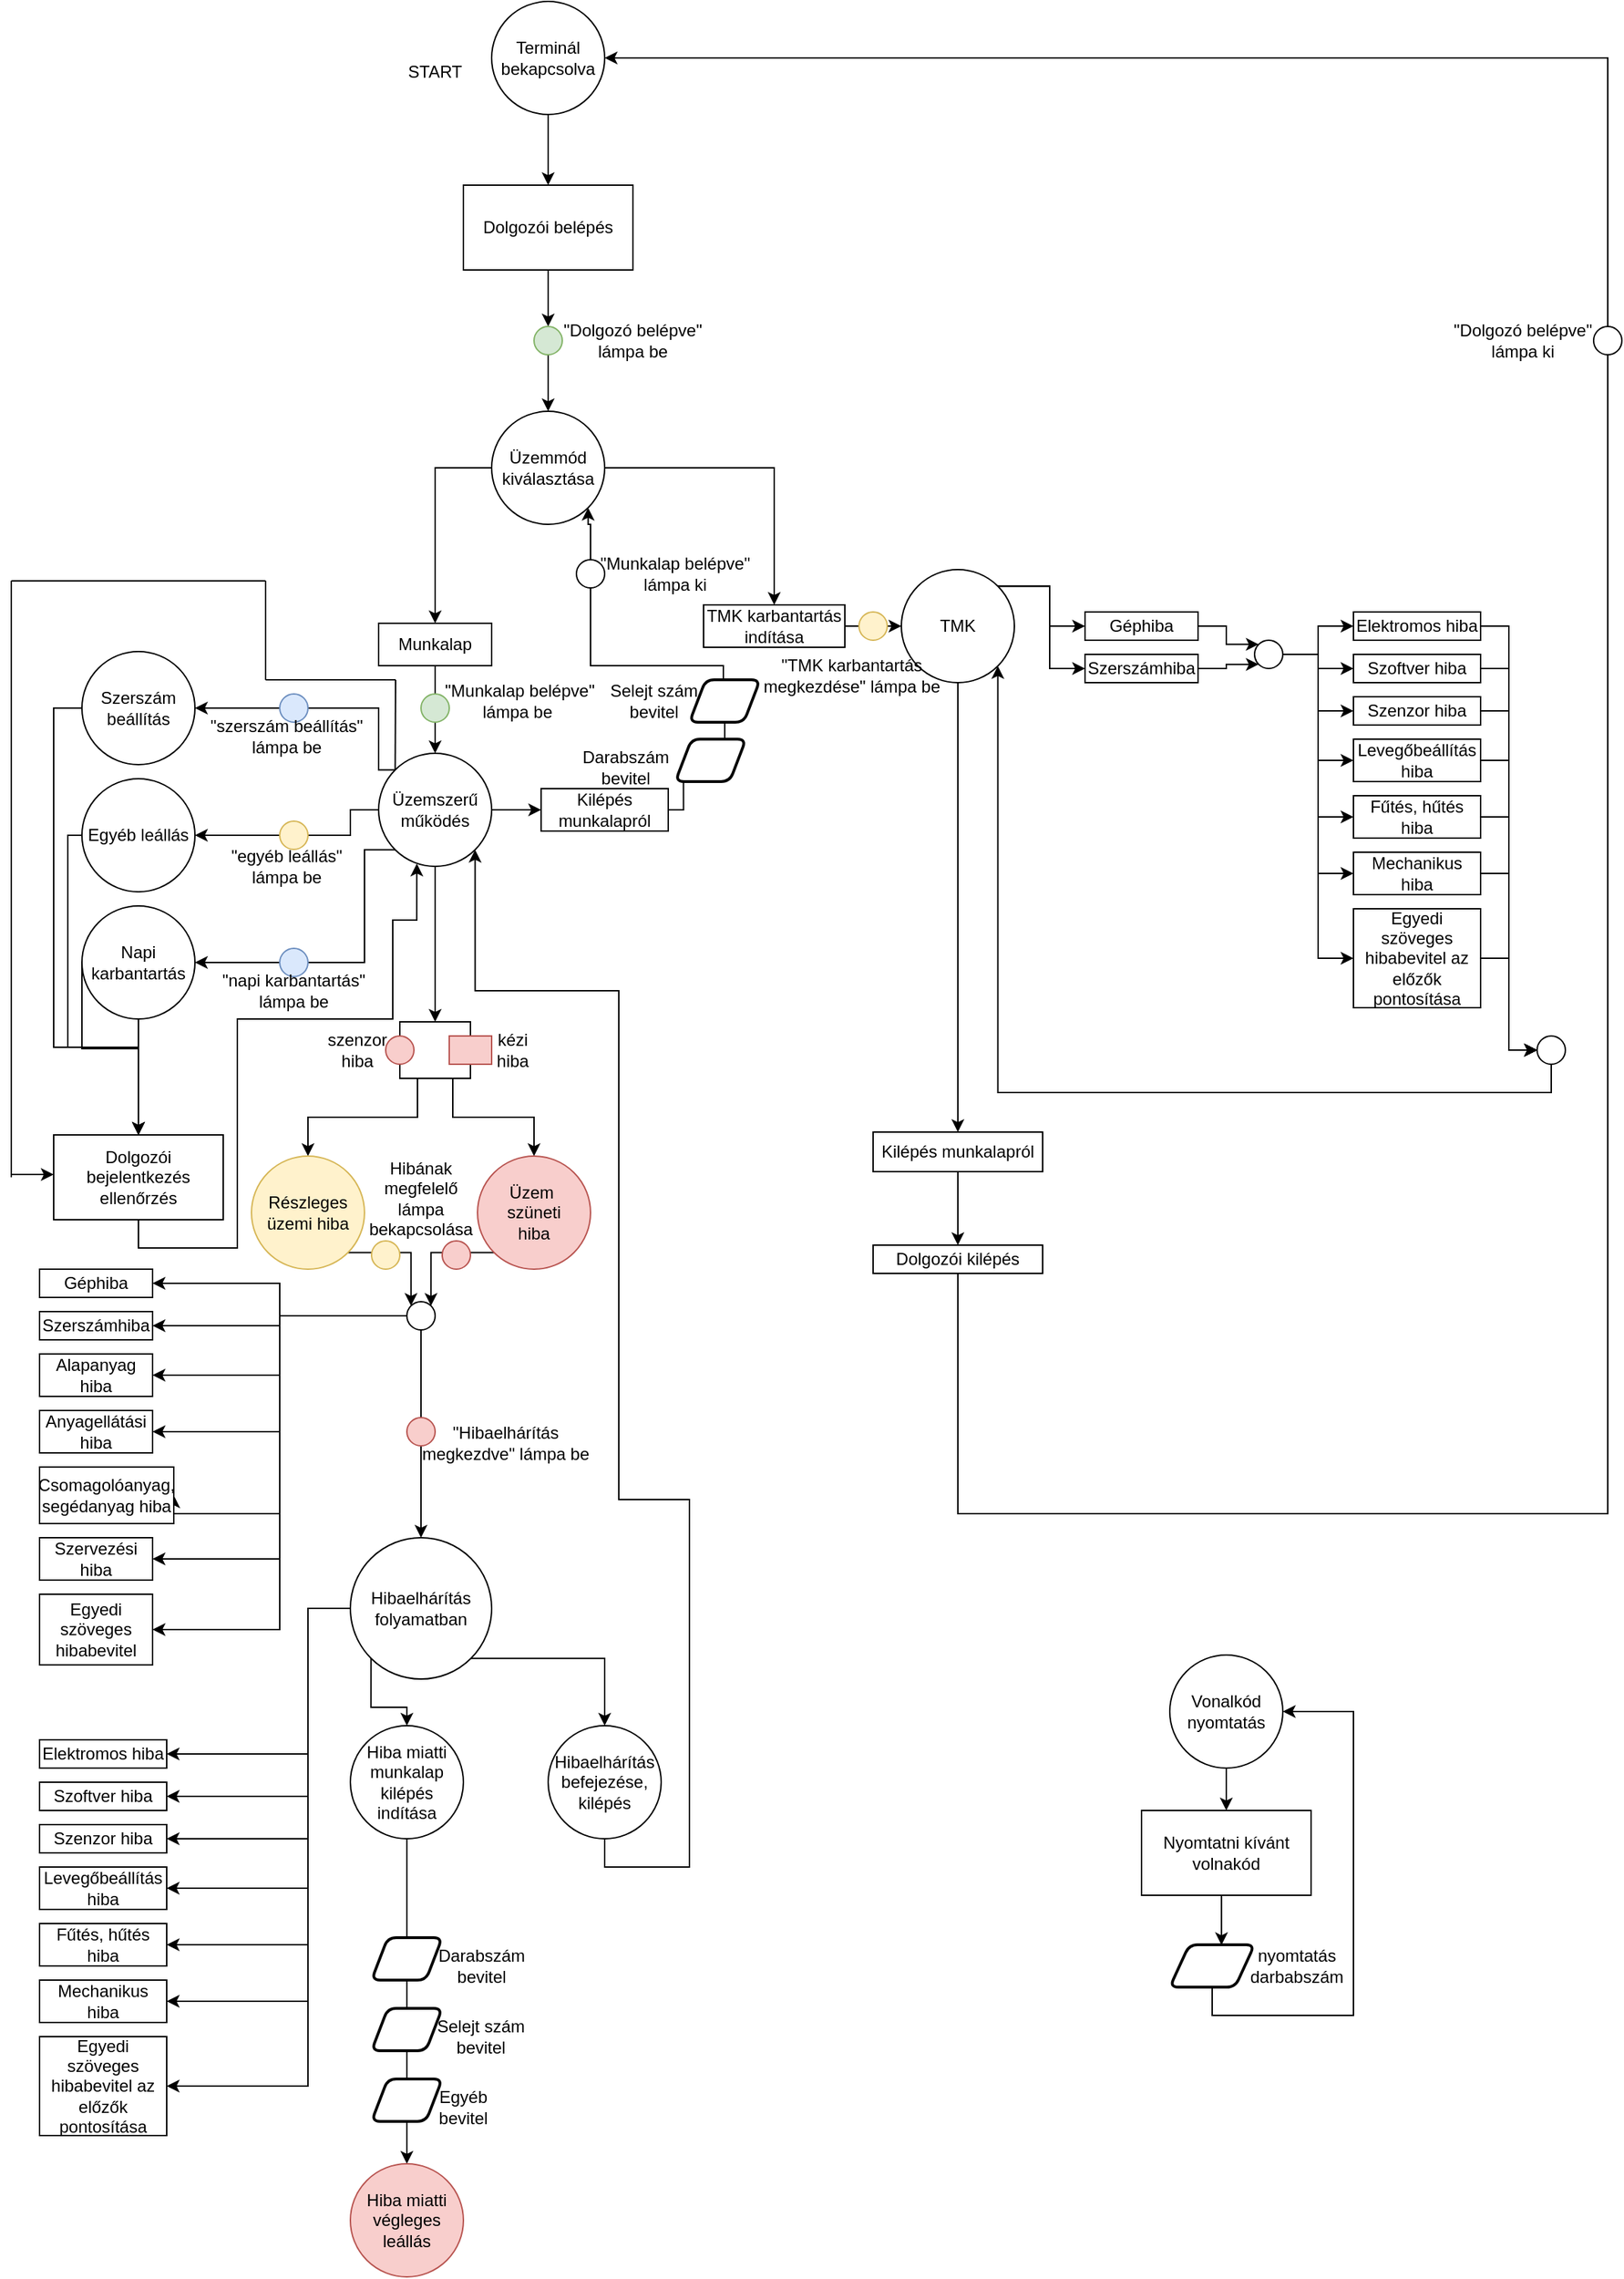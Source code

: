 <mxfile version="14.8.0" type="github">
  <diagram id="C5RBs43oDa-KdzZeNtuy" name="Page-1">
    <mxGraphModel dx="873" dy="653" grid="1" gridSize="10" guides="1" tooltips="1" connect="1" arrows="1" fold="1" page="1" pageScale="1" pageWidth="1169" pageHeight="1654" math="0" shadow="0">
      <root>
        <mxCell id="WIyWlLk6GJQsqaUBKTNV-0" />
        <mxCell id="WIyWlLk6GJQsqaUBKTNV-1" parent="WIyWlLk6GJQsqaUBKTNV-0" />
        <mxCell id="x8MXK3ZDoMF1PxTp1U8--22" value="" style="edgeStyle=orthogonalEdgeStyle;rounded=0;orthogonalLoop=1;jettySize=auto;html=1;" edge="1" parent="WIyWlLk6GJQsqaUBKTNV-1" source="x8MXK3ZDoMF1PxTp1U8--0" target="x8MXK3ZDoMF1PxTp1U8--7">
          <mxGeometry relative="1" as="geometry" />
        </mxCell>
        <mxCell id="x8MXK3ZDoMF1PxTp1U8--0" value="Terminál bekapcsolva" style="ellipse;whiteSpace=wrap;html=1;aspect=fixed;" vertex="1" parent="WIyWlLk6GJQsqaUBKTNV-1">
          <mxGeometry x="360" y="10" width="80" height="80" as="geometry" />
        </mxCell>
        <mxCell id="x8MXK3ZDoMF1PxTp1U8--1" value="START" style="text;html=1;strokeColor=none;fillColor=none;align=center;verticalAlign=middle;whiteSpace=wrap;rounded=0;" vertex="1" parent="WIyWlLk6GJQsqaUBKTNV-1">
          <mxGeometry x="300" y="50" width="40" height="20" as="geometry" />
        </mxCell>
        <mxCell id="x8MXK3ZDoMF1PxTp1U8--14" value="" style="edgeStyle=orthogonalEdgeStyle;rounded=0;orthogonalLoop=1;jettySize=auto;html=1;" edge="1" parent="WIyWlLk6GJQsqaUBKTNV-1" source="x8MXK3ZDoMF1PxTp1U8--7" target="x8MXK3ZDoMF1PxTp1U8--13">
          <mxGeometry relative="1" as="geometry" />
        </mxCell>
        <mxCell id="x8MXK3ZDoMF1PxTp1U8--7" value="Dolgozói belépés" style="rounded=0;whiteSpace=wrap;html=1;" vertex="1" parent="WIyWlLk6GJQsqaUBKTNV-1">
          <mxGeometry x="340" y="140" width="120" height="60" as="geometry" />
        </mxCell>
        <mxCell id="x8MXK3ZDoMF1PxTp1U8--75" style="edgeStyle=orthogonalEdgeStyle;rounded=0;orthogonalLoop=1;jettySize=auto;html=1;exitX=1;exitY=0.5;exitDx=0;exitDy=0;" edge="1" parent="WIyWlLk6GJQsqaUBKTNV-1" source="x8MXK3ZDoMF1PxTp1U8--10" target="x8MXK3ZDoMF1PxTp1U8--25">
          <mxGeometry relative="1" as="geometry" />
        </mxCell>
        <mxCell id="x8MXK3ZDoMF1PxTp1U8--76" style="edgeStyle=orthogonalEdgeStyle;rounded=0;orthogonalLoop=1;jettySize=auto;html=1;exitX=0;exitY=0.5;exitDx=0;exitDy=0;entryX=0.5;entryY=0;entryDx=0;entryDy=0;" edge="1" parent="WIyWlLk6GJQsqaUBKTNV-1" source="x8MXK3ZDoMF1PxTp1U8--10" target="x8MXK3ZDoMF1PxTp1U8--19">
          <mxGeometry relative="1" as="geometry" />
        </mxCell>
        <mxCell id="x8MXK3ZDoMF1PxTp1U8--10" value="Üzemmód kiválasztása" style="ellipse;whiteSpace=wrap;html=1;aspect=fixed;" vertex="1" parent="WIyWlLk6GJQsqaUBKTNV-1">
          <mxGeometry x="360" y="300" width="80" height="80" as="geometry" />
        </mxCell>
        <mxCell id="x8MXK3ZDoMF1PxTp1U8--24" value="" style="edgeStyle=orthogonalEdgeStyle;rounded=0;orthogonalLoop=1;jettySize=auto;html=1;" edge="1" parent="WIyWlLk6GJQsqaUBKTNV-1" source="x8MXK3ZDoMF1PxTp1U8--13" target="x8MXK3ZDoMF1PxTp1U8--10">
          <mxGeometry relative="1" as="geometry" />
        </mxCell>
        <mxCell id="x8MXK3ZDoMF1PxTp1U8--13" value="" style="ellipse;whiteSpace=wrap;html=1;aspect=fixed;fillColor=#d5e8d4;strokeColor=#82b366;" vertex="1" parent="WIyWlLk6GJQsqaUBKTNV-1">
          <mxGeometry x="390" y="240" width="20" height="20" as="geometry" />
        </mxCell>
        <mxCell id="x8MXK3ZDoMF1PxTp1U8--17" value="&quot;Dolgozó belépve&quot; lámpa be" style="text;html=1;strokeColor=none;fillColor=none;align=center;verticalAlign=middle;whiteSpace=wrap;rounded=0;" vertex="1" parent="WIyWlLk6GJQsqaUBKTNV-1">
          <mxGeometry x="400" y="240" width="120" height="20" as="geometry" />
        </mxCell>
        <mxCell id="x8MXK3ZDoMF1PxTp1U8--79" value="" style="edgeStyle=orthogonalEdgeStyle;rounded=0;orthogonalLoop=1;jettySize=auto;html=1;" edge="1" parent="WIyWlLk6GJQsqaUBKTNV-1" source="x8MXK3ZDoMF1PxTp1U8--19" target="x8MXK3ZDoMF1PxTp1U8--78">
          <mxGeometry relative="1" as="geometry" />
        </mxCell>
        <mxCell id="x8MXK3ZDoMF1PxTp1U8--19" value="Munkalap" style="rounded=0;whiteSpace=wrap;html=1;" vertex="1" parent="WIyWlLk6GJQsqaUBKTNV-1">
          <mxGeometry x="280" y="450" width="80" height="30" as="geometry" />
        </mxCell>
        <mxCell id="x8MXK3ZDoMF1PxTp1U8--195" value="" style="edgeStyle=orthogonalEdgeStyle;rounded=0;orthogonalLoop=1;jettySize=auto;html=1;" edge="1" parent="WIyWlLk6GJQsqaUBKTNV-1" source="x8MXK3ZDoMF1PxTp1U8--25" target="x8MXK3ZDoMF1PxTp1U8--26">
          <mxGeometry relative="1" as="geometry" />
        </mxCell>
        <mxCell id="x8MXK3ZDoMF1PxTp1U8--25" value="TMK karbantartás indítása" style="rounded=0;whiteSpace=wrap;html=1;" vertex="1" parent="WIyWlLk6GJQsqaUBKTNV-1">
          <mxGeometry x="510" y="437" width="100" height="30" as="geometry" />
        </mxCell>
        <mxCell id="x8MXK3ZDoMF1PxTp1U8--31" style="edgeStyle=orthogonalEdgeStyle;rounded=0;orthogonalLoop=1;jettySize=auto;html=1;exitX=1;exitY=0;exitDx=0;exitDy=0;entryX=0;entryY=0.5;entryDx=0;entryDy=0;" edge="1" parent="WIyWlLk6GJQsqaUBKTNV-1" source="x8MXK3ZDoMF1PxTp1U8--26" target="x8MXK3ZDoMF1PxTp1U8--29">
          <mxGeometry relative="1" as="geometry" />
        </mxCell>
        <mxCell id="x8MXK3ZDoMF1PxTp1U8--32" style="edgeStyle=orthogonalEdgeStyle;rounded=0;orthogonalLoop=1;jettySize=auto;html=1;exitX=1;exitY=0;exitDx=0;exitDy=0;entryX=0;entryY=0.5;entryDx=0;entryDy=0;" edge="1" parent="WIyWlLk6GJQsqaUBKTNV-1" source="x8MXK3ZDoMF1PxTp1U8--26" target="x8MXK3ZDoMF1PxTp1U8--30">
          <mxGeometry relative="1" as="geometry" />
        </mxCell>
        <mxCell id="x8MXK3ZDoMF1PxTp1U8--68" value="" style="edgeStyle=orthogonalEdgeStyle;rounded=0;orthogonalLoop=1;jettySize=auto;html=1;" edge="1" parent="WIyWlLk6GJQsqaUBKTNV-1" source="x8MXK3ZDoMF1PxTp1U8--26" target="x8MXK3ZDoMF1PxTp1U8--67">
          <mxGeometry relative="1" as="geometry" />
        </mxCell>
        <mxCell id="x8MXK3ZDoMF1PxTp1U8--26" value="TMK" style="ellipse;whiteSpace=wrap;html=1;aspect=fixed;" vertex="1" parent="WIyWlLk6GJQsqaUBKTNV-1">
          <mxGeometry x="650" y="412" width="80" height="80" as="geometry" />
        </mxCell>
        <mxCell id="x8MXK3ZDoMF1PxTp1U8--34" style="edgeStyle=orthogonalEdgeStyle;rounded=0;orthogonalLoop=1;jettySize=auto;html=1;exitX=1;exitY=0.5;exitDx=0;exitDy=0;entryX=0;entryY=0;entryDx=0;entryDy=0;" edge="1" parent="WIyWlLk6GJQsqaUBKTNV-1" source="x8MXK3ZDoMF1PxTp1U8--29" target="x8MXK3ZDoMF1PxTp1U8--33">
          <mxGeometry relative="1" as="geometry" />
        </mxCell>
        <mxCell id="x8MXK3ZDoMF1PxTp1U8--29" value="Géphiba" style="rounded=0;whiteSpace=wrap;html=1;" vertex="1" parent="WIyWlLk6GJQsqaUBKTNV-1">
          <mxGeometry x="780" y="442" width="80" height="20" as="geometry" />
        </mxCell>
        <mxCell id="x8MXK3ZDoMF1PxTp1U8--35" style="edgeStyle=orthogonalEdgeStyle;rounded=0;orthogonalLoop=1;jettySize=auto;html=1;exitX=1;exitY=0.5;exitDx=0;exitDy=0;entryX=0;entryY=1;entryDx=0;entryDy=0;" edge="1" parent="WIyWlLk6GJQsqaUBKTNV-1" source="x8MXK3ZDoMF1PxTp1U8--30" target="x8MXK3ZDoMF1PxTp1U8--33">
          <mxGeometry relative="1" as="geometry" />
        </mxCell>
        <mxCell id="x8MXK3ZDoMF1PxTp1U8--30" value="Szerszámhiba" style="rounded=0;whiteSpace=wrap;html=1;" vertex="1" parent="WIyWlLk6GJQsqaUBKTNV-1">
          <mxGeometry x="780" y="472" width="80" height="20" as="geometry" />
        </mxCell>
        <mxCell id="x8MXK3ZDoMF1PxTp1U8--45" style="edgeStyle=orthogonalEdgeStyle;rounded=0;orthogonalLoop=1;jettySize=auto;html=1;exitX=1;exitY=0.5;exitDx=0;exitDy=0;entryX=0;entryY=0.5;entryDx=0;entryDy=0;" edge="1" parent="WIyWlLk6GJQsqaUBKTNV-1" source="x8MXK3ZDoMF1PxTp1U8--33" target="x8MXK3ZDoMF1PxTp1U8--37">
          <mxGeometry relative="1" as="geometry" />
        </mxCell>
        <mxCell id="x8MXK3ZDoMF1PxTp1U8--46" style="edgeStyle=orthogonalEdgeStyle;rounded=0;orthogonalLoop=1;jettySize=auto;html=1;exitX=1;exitY=0.5;exitDx=0;exitDy=0;entryX=0;entryY=0.5;entryDx=0;entryDy=0;" edge="1" parent="WIyWlLk6GJQsqaUBKTNV-1" source="x8MXK3ZDoMF1PxTp1U8--33" target="x8MXK3ZDoMF1PxTp1U8--39">
          <mxGeometry relative="1" as="geometry" />
        </mxCell>
        <mxCell id="x8MXK3ZDoMF1PxTp1U8--47" style="edgeStyle=orthogonalEdgeStyle;rounded=0;orthogonalLoop=1;jettySize=auto;html=1;exitX=1;exitY=0.5;exitDx=0;exitDy=0;entryX=0;entryY=0.5;entryDx=0;entryDy=0;" edge="1" parent="WIyWlLk6GJQsqaUBKTNV-1" source="x8MXK3ZDoMF1PxTp1U8--33" target="x8MXK3ZDoMF1PxTp1U8--40">
          <mxGeometry relative="1" as="geometry" />
        </mxCell>
        <mxCell id="x8MXK3ZDoMF1PxTp1U8--48" style="edgeStyle=orthogonalEdgeStyle;rounded=0;orthogonalLoop=1;jettySize=auto;html=1;exitX=1;exitY=0.5;exitDx=0;exitDy=0;entryX=0;entryY=0.5;entryDx=0;entryDy=0;" edge="1" parent="WIyWlLk6GJQsqaUBKTNV-1" source="x8MXK3ZDoMF1PxTp1U8--33" target="x8MXK3ZDoMF1PxTp1U8--38">
          <mxGeometry relative="1" as="geometry" />
        </mxCell>
        <mxCell id="x8MXK3ZDoMF1PxTp1U8--49" style="edgeStyle=orthogonalEdgeStyle;rounded=0;orthogonalLoop=1;jettySize=auto;html=1;exitX=1;exitY=0.5;exitDx=0;exitDy=0;entryX=0;entryY=0.5;entryDx=0;entryDy=0;" edge="1" parent="WIyWlLk6GJQsqaUBKTNV-1" source="x8MXK3ZDoMF1PxTp1U8--33" target="x8MXK3ZDoMF1PxTp1U8--41">
          <mxGeometry relative="1" as="geometry" />
        </mxCell>
        <mxCell id="x8MXK3ZDoMF1PxTp1U8--50" style="edgeStyle=orthogonalEdgeStyle;rounded=0;orthogonalLoop=1;jettySize=auto;html=1;exitX=1;exitY=0.5;exitDx=0;exitDy=0;entryX=0;entryY=0.5;entryDx=0;entryDy=0;" edge="1" parent="WIyWlLk6GJQsqaUBKTNV-1" source="x8MXK3ZDoMF1PxTp1U8--33" target="x8MXK3ZDoMF1PxTp1U8--42">
          <mxGeometry relative="1" as="geometry" />
        </mxCell>
        <mxCell id="x8MXK3ZDoMF1PxTp1U8--51" style="edgeStyle=orthogonalEdgeStyle;rounded=0;orthogonalLoop=1;jettySize=auto;html=1;exitX=1;exitY=0.5;exitDx=0;exitDy=0;entryX=0;entryY=0.5;entryDx=0;entryDy=0;" edge="1" parent="WIyWlLk6GJQsqaUBKTNV-1" source="x8MXK3ZDoMF1PxTp1U8--33" target="x8MXK3ZDoMF1PxTp1U8--43">
          <mxGeometry relative="1" as="geometry" />
        </mxCell>
        <mxCell id="x8MXK3ZDoMF1PxTp1U8--33" value="" style="ellipse;whiteSpace=wrap;html=1;aspect=fixed;" vertex="1" parent="WIyWlLk6GJQsqaUBKTNV-1">
          <mxGeometry x="900" y="462" width="20" height="20" as="geometry" />
        </mxCell>
        <mxCell id="x8MXK3ZDoMF1PxTp1U8--57" style="edgeStyle=orthogonalEdgeStyle;rounded=0;orthogonalLoop=1;jettySize=auto;html=1;exitX=1;exitY=0.5;exitDx=0;exitDy=0;entryX=0;entryY=0.5;entryDx=0;entryDy=0;" edge="1" parent="WIyWlLk6GJQsqaUBKTNV-1" source="x8MXK3ZDoMF1PxTp1U8--37" target="x8MXK3ZDoMF1PxTp1U8--56">
          <mxGeometry relative="1" as="geometry" />
        </mxCell>
        <mxCell id="x8MXK3ZDoMF1PxTp1U8--37" value="Elektromos hiba" style="rounded=0;whiteSpace=wrap;html=1;" vertex="1" parent="WIyWlLk6GJQsqaUBKTNV-1">
          <mxGeometry x="970" y="442" width="90" height="20" as="geometry" />
        </mxCell>
        <mxCell id="x8MXK3ZDoMF1PxTp1U8--60" style="edgeStyle=orthogonalEdgeStyle;rounded=0;orthogonalLoop=1;jettySize=auto;html=1;exitX=1;exitY=0.5;exitDx=0;exitDy=0;entryX=0;entryY=0.5;entryDx=0;entryDy=0;" edge="1" parent="WIyWlLk6GJQsqaUBKTNV-1" source="x8MXK3ZDoMF1PxTp1U8--38" target="x8MXK3ZDoMF1PxTp1U8--56">
          <mxGeometry relative="1" as="geometry" />
        </mxCell>
        <mxCell id="x8MXK3ZDoMF1PxTp1U8--38" value="Levegőbeállítás&lt;br&gt;hiba" style="rounded=0;whiteSpace=wrap;html=1;" vertex="1" parent="WIyWlLk6GJQsqaUBKTNV-1">
          <mxGeometry x="970" y="532" width="90" height="30" as="geometry" />
        </mxCell>
        <mxCell id="x8MXK3ZDoMF1PxTp1U8--58" style="edgeStyle=orthogonalEdgeStyle;rounded=0;orthogonalLoop=1;jettySize=auto;html=1;exitX=1;exitY=0.5;exitDx=0;exitDy=0;entryX=0;entryY=0.5;entryDx=0;entryDy=0;" edge="1" parent="WIyWlLk6GJQsqaUBKTNV-1" source="x8MXK3ZDoMF1PxTp1U8--39" target="x8MXK3ZDoMF1PxTp1U8--56">
          <mxGeometry relative="1" as="geometry" />
        </mxCell>
        <mxCell id="x8MXK3ZDoMF1PxTp1U8--39" value="Szoftver hiba" style="rounded=0;whiteSpace=wrap;html=1;" vertex="1" parent="WIyWlLk6GJQsqaUBKTNV-1">
          <mxGeometry x="970" y="472" width="90" height="20" as="geometry" />
        </mxCell>
        <mxCell id="x8MXK3ZDoMF1PxTp1U8--59" style="edgeStyle=orthogonalEdgeStyle;rounded=0;orthogonalLoop=1;jettySize=auto;html=1;exitX=1;exitY=0.5;exitDx=0;exitDy=0;entryX=0;entryY=0.5;entryDx=0;entryDy=0;" edge="1" parent="WIyWlLk6GJQsqaUBKTNV-1" source="x8MXK3ZDoMF1PxTp1U8--40" target="x8MXK3ZDoMF1PxTp1U8--56">
          <mxGeometry relative="1" as="geometry" />
        </mxCell>
        <mxCell id="x8MXK3ZDoMF1PxTp1U8--40" value="Szenzor hiba" style="rounded=0;whiteSpace=wrap;html=1;" vertex="1" parent="WIyWlLk6GJQsqaUBKTNV-1">
          <mxGeometry x="970" y="502" width="90" height="20" as="geometry" />
        </mxCell>
        <mxCell id="x8MXK3ZDoMF1PxTp1U8--61" style="edgeStyle=orthogonalEdgeStyle;rounded=0;orthogonalLoop=1;jettySize=auto;html=1;exitX=1;exitY=0.5;exitDx=0;exitDy=0;entryX=0;entryY=0.5;entryDx=0;entryDy=0;" edge="1" parent="WIyWlLk6GJQsqaUBKTNV-1" source="x8MXK3ZDoMF1PxTp1U8--41" target="x8MXK3ZDoMF1PxTp1U8--56">
          <mxGeometry relative="1" as="geometry" />
        </mxCell>
        <mxCell id="x8MXK3ZDoMF1PxTp1U8--41" value="Fűtés, hűtés&lt;br&gt;hiba" style="rounded=0;whiteSpace=wrap;html=1;" vertex="1" parent="WIyWlLk6GJQsqaUBKTNV-1">
          <mxGeometry x="970" y="572" width="90" height="30" as="geometry" />
        </mxCell>
        <mxCell id="x8MXK3ZDoMF1PxTp1U8--62" style="edgeStyle=orthogonalEdgeStyle;rounded=0;orthogonalLoop=1;jettySize=auto;html=1;exitX=1;exitY=0.5;exitDx=0;exitDy=0;entryX=0;entryY=0.5;entryDx=0;entryDy=0;" edge="1" parent="WIyWlLk6GJQsqaUBKTNV-1" source="x8MXK3ZDoMF1PxTp1U8--42" target="x8MXK3ZDoMF1PxTp1U8--56">
          <mxGeometry relative="1" as="geometry" />
        </mxCell>
        <mxCell id="x8MXK3ZDoMF1PxTp1U8--42" value="Mechanikus hiba" style="rounded=0;whiteSpace=wrap;html=1;" vertex="1" parent="WIyWlLk6GJQsqaUBKTNV-1">
          <mxGeometry x="970" y="612" width="90" height="30" as="geometry" />
        </mxCell>
        <mxCell id="x8MXK3ZDoMF1PxTp1U8--63" style="edgeStyle=orthogonalEdgeStyle;rounded=0;orthogonalLoop=1;jettySize=auto;html=1;exitX=1;exitY=0.5;exitDx=0;exitDy=0;entryX=0;entryY=0.5;entryDx=0;entryDy=0;" edge="1" parent="WIyWlLk6GJQsqaUBKTNV-1" source="x8MXK3ZDoMF1PxTp1U8--43" target="x8MXK3ZDoMF1PxTp1U8--56">
          <mxGeometry relative="1" as="geometry" />
        </mxCell>
        <mxCell id="x8MXK3ZDoMF1PxTp1U8--43" value="Egyedi szöveges hibabevitel az előzők pontosítása" style="rounded=0;whiteSpace=wrap;html=1;" vertex="1" parent="WIyWlLk6GJQsqaUBKTNV-1">
          <mxGeometry x="970" y="652" width="90" height="70" as="geometry" />
        </mxCell>
        <mxCell id="x8MXK3ZDoMF1PxTp1U8--66" style="edgeStyle=orthogonalEdgeStyle;rounded=0;orthogonalLoop=1;jettySize=auto;html=1;exitX=0.5;exitY=1;exitDx=0;exitDy=0;entryX=1;entryY=1;entryDx=0;entryDy=0;" edge="1" parent="WIyWlLk6GJQsqaUBKTNV-1" source="x8MXK3ZDoMF1PxTp1U8--56" target="x8MXK3ZDoMF1PxTp1U8--26">
          <mxGeometry relative="1" as="geometry" />
        </mxCell>
        <mxCell id="x8MXK3ZDoMF1PxTp1U8--56" value="" style="ellipse;whiteSpace=wrap;html=1;aspect=fixed;" vertex="1" parent="WIyWlLk6GJQsqaUBKTNV-1">
          <mxGeometry x="1100" y="742" width="20" height="20" as="geometry" />
        </mxCell>
        <mxCell id="x8MXK3ZDoMF1PxTp1U8--70" value="" style="edgeStyle=orthogonalEdgeStyle;rounded=0;orthogonalLoop=1;jettySize=auto;html=1;" edge="1" parent="WIyWlLk6GJQsqaUBKTNV-1" source="x8MXK3ZDoMF1PxTp1U8--67" target="x8MXK3ZDoMF1PxTp1U8--69">
          <mxGeometry relative="1" as="geometry" />
        </mxCell>
        <mxCell id="x8MXK3ZDoMF1PxTp1U8--67" value="Kilépés munkalapról" style="whiteSpace=wrap;html=1;" vertex="1" parent="WIyWlLk6GJQsqaUBKTNV-1">
          <mxGeometry x="630" y="810" width="120" height="28" as="geometry" />
        </mxCell>
        <mxCell id="x8MXK3ZDoMF1PxTp1U8--71" style="edgeStyle=orthogonalEdgeStyle;rounded=0;orthogonalLoop=1;jettySize=auto;html=1;exitX=0.5;exitY=1;exitDx=0;exitDy=0;entryX=1;entryY=0.5;entryDx=0;entryDy=0;" edge="1" parent="WIyWlLk6GJQsqaUBKTNV-1" source="x8MXK3ZDoMF1PxTp1U8--69" target="x8MXK3ZDoMF1PxTp1U8--0">
          <mxGeometry relative="1" as="geometry">
            <Array as="points">
              <mxPoint x="690" y="1080" />
              <mxPoint x="1150" y="1080" />
              <mxPoint x="1150" y="50" />
            </Array>
          </mxGeometry>
        </mxCell>
        <mxCell id="x8MXK3ZDoMF1PxTp1U8--69" value="Dolgozói kilépés" style="rounded=0;whiteSpace=wrap;html=1;" vertex="1" parent="WIyWlLk6GJQsqaUBKTNV-1">
          <mxGeometry x="630" y="890" width="120" height="20" as="geometry" />
        </mxCell>
        <mxCell id="x8MXK3ZDoMF1PxTp1U8--72" value="" style="ellipse;whiteSpace=wrap;html=1;aspect=fixed;" vertex="1" parent="WIyWlLk6GJQsqaUBKTNV-1">
          <mxGeometry x="1140" y="240" width="20" height="20" as="geometry" />
        </mxCell>
        <mxCell id="x8MXK3ZDoMF1PxTp1U8--73" value="&quot;Dolgozó belépve&quot; lámpa ki" style="text;html=1;strokeColor=none;fillColor=none;align=center;verticalAlign=middle;whiteSpace=wrap;rounded=0;" vertex="1" parent="WIyWlLk6GJQsqaUBKTNV-1">
          <mxGeometry x="1030" y="240" width="120" height="20" as="geometry" />
        </mxCell>
        <mxCell id="x8MXK3ZDoMF1PxTp1U8--77" value="" style="ellipse;whiteSpace=wrap;html=1;aspect=fixed;fillColor=#d5e8d4;strokeColor=#82b366;" vertex="1" parent="WIyWlLk6GJQsqaUBKTNV-1">
          <mxGeometry x="310" y="500" width="20" height="20" as="geometry" />
        </mxCell>
        <mxCell id="x8MXK3ZDoMF1PxTp1U8--104" style="edgeStyle=orthogonalEdgeStyle;rounded=0;orthogonalLoop=1;jettySize=auto;html=1;exitX=0;exitY=0;exitDx=0;exitDy=0;entryX=1;entryY=0.5;entryDx=0;entryDy=0;" edge="1" parent="WIyWlLk6GJQsqaUBKTNV-1" source="x8MXK3ZDoMF1PxTp1U8--78" target="x8MXK3ZDoMF1PxTp1U8--81">
          <mxGeometry relative="1" as="geometry">
            <Array as="points">
              <mxPoint x="280" y="554" />
              <mxPoint x="280" y="510" />
            </Array>
          </mxGeometry>
        </mxCell>
        <mxCell id="x8MXK3ZDoMF1PxTp1U8--105" style="edgeStyle=orthogonalEdgeStyle;rounded=0;orthogonalLoop=1;jettySize=auto;html=1;exitX=0;exitY=0.5;exitDx=0;exitDy=0;entryX=1;entryY=0.5;entryDx=0;entryDy=0;" edge="1" parent="WIyWlLk6GJQsqaUBKTNV-1" source="x8MXK3ZDoMF1PxTp1U8--78" target="x8MXK3ZDoMF1PxTp1U8--82">
          <mxGeometry relative="1" as="geometry">
            <Array as="points">
              <mxPoint x="260" y="582" />
              <mxPoint x="260" y="600" />
            </Array>
          </mxGeometry>
        </mxCell>
        <mxCell id="x8MXK3ZDoMF1PxTp1U8--106" style="edgeStyle=orthogonalEdgeStyle;rounded=0;orthogonalLoop=1;jettySize=auto;html=1;exitX=0;exitY=1;exitDx=0;exitDy=0;entryX=1;entryY=0.5;entryDx=0;entryDy=0;" edge="1" parent="WIyWlLk6GJQsqaUBKTNV-1" source="x8MXK3ZDoMF1PxTp1U8--78" target="x8MXK3ZDoMF1PxTp1U8--83">
          <mxGeometry relative="1" as="geometry">
            <Array as="points">
              <mxPoint x="270" y="610" />
              <mxPoint x="270" y="690" />
            </Array>
          </mxGeometry>
        </mxCell>
        <mxCell id="x8MXK3ZDoMF1PxTp1U8--119" style="edgeStyle=orthogonalEdgeStyle;rounded=0;orthogonalLoop=1;jettySize=auto;html=1;exitX=0.5;exitY=1;exitDx=0;exitDy=0;entryX=0.5;entryY=0;entryDx=0;entryDy=0;" edge="1" parent="WIyWlLk6GJQsqaUBKTNV-1" source="x8MXK3ZDoMF1PxTp1U8--78" target="x8MXK3ZDoMF1PxTp1U8--112">
          <mxGeometry relative="1" as="geometry" />
        </mxCell>
        <mxCell id="x8MXK3ZDoMF1PxTp1U8--197" value="" style="edgeStyle=orthogonalEdgeStyle;rounded=0;orthogonalLoop=1;jettySize=auto;html=1;" edge="1" parent="WIyWlLk6GJQsqaUBKTNV-1" source="x8MXK3ZDoMF1PxTp1U8--78" target="x8MXK3ZDoMF1PxTp1U8--196">
          <mxGeometry relative="1" as="geometry" />
        </mxCell>
        <mxCell id="x8MXK3ZDoMF1PxTp1U8--78" value="Üzemszerű működés" style="ellipse;whiteSpace=wrap;html=1;aspect=fixed;" vertex="1" parent="WIyWlLk6GJQsqaUBKTNV-1">
          <mxGeometry x="280" y="542" width="80" height="80" as="geometry" />
        </mxCell>
        <mxCell id="x8MXK3ZDoMF1PxTp1U8--80" value="&quot;Munkalap belépve&quot; lámpa be&amp;nbsp;" style="text;html=1;strokeColor=none;fillColor=none;align=center;verticalAlign=middle;whiteSpace=wrap;rounded=0;" vertex="1" parent="WIyWlLk6GJQsqaUBKTNV-1">
          <mxGeometry x="320" y="490" width="120" height="30" as="geometry" />
        </mxCell>
        <mxCell id="x8MXK3ZDoMF1PxTp1U8--224" style="edgeStyle=orthogonalEdgeStyle;rounded=0;orthogonalLoop=1;jettySize=auto;html=1;exitX=0;exitY=0.5;exitDx=0;exitDy=0;entryX=0.5;entryY=0;entryDx=0;entryDy=0;" edge="1" parent="WIyWlLk6GJQsqaUBKTNV-1" source="x8MXK3ZDoMF1PxTp1U8--81" target="x8MXK3ZDoMF1PxTp1U8--221">
          <mxGeometry relative="1" as="geometry">
            <Array as="points">
              <mxPoint x="50" y="510" />
              <mxPoint x="50" y="750" />
              <mxPoint x="110" y="750" />
            </Array>
          </mxGeometry>
        </mxCell>
        <mxCell id="x8MXK3ZDoMF1PxTp1U8--81" value="Szerszám beállítás" style="ellipse;whiteSpace=wrap;html=1;aspect=fixed;" vertex="1" parent="WIyWlLk6GJQsqaUBKTNV-1">
          <mxGeometry x="70" y="470" width="80" height="80" as="geometry" />
        </mxCell>
        <mxCell id="x8MXK3ZDoMF1PxTp1U8--223" style="edgeStyle=orthogonalEdgeStyle;rounded=0;orthogonalLoop=1;jettySize=auto;html=1;exitX=0;exitY=0.5;exitDx=0;exitDy=0;entryX=0.5;entryY=0;entryDx=0;entryDy=0;" edge="1" parent="WIyWlLk6GJQsqaUBKTNV-1" source="x8MXK3ZDoMF1PxTp1U8--82" target="x8MXK3ZDoMF1PxTp1U8--221">
          <mxGeometry relative="1" as="geometry">
            <Array as="points">
              <mxPoint x="60" y="600" />
              <mxPoint x="60" y="750" />
              <mxPoint x="110" y="750" />
            </Array>
          </mxGeometry>
        </mxCell>
        <mxCell id="x8MXK3ZDoMF1PxTp1U8--82" value="Egyéb leállás" style="ellipse;whiteSpace=wrap;html=1;aspect=fixed;" vertex="1" parent="WIyWlLk6GJQsqaUBKTNV-1">
          <mxGeometry x="70" y="560" width="80" height="80" as="geometry" />
        </mxCell>
        <mxCell id="x8MXK3ZDoMF1PxTp1U8--222" value="" style="edgeStyle=orthogonalEdgeStyle;rounded=0;orthogonalLoop=1;jettySize=auto;html=1;" edge="1" parent="WIyWlLk6GJQsqaUBKTNV-1" source="x8MXK3ZDoMF1PxTp1U8--83" target="x8MXK3ZDoMF1PxTp1U8--221">
          <mxGeometry relative="1" as="geometry">
            <Array as="points">
              <mxPoint x="110" y="790" />
              <mxPoint x="110" y="790" />
            </Array>
          </mxGeometry>
        </mxCell>
        <mxCell id="x8MXK3ZDoMF1PxTp1U8--230" style="edgeStyle=elbowEdgeStyle;rounded=0;orthogonalLoop=1;jettySize=auto;elbow=vertical;html=1;exitX=0;exitY=0.5;exitDx=0;exitDy=0;entryX=0.5;entryY=0;entryDx=0;entryDy=0;" edge="1" parent="WIyWlLk6GJQsqaUBKTNV-1" source="x8MXK3ZDoMF1PxTp1U8--83" target="x8MXK3ZDoMF1PxTp1U8--221">
          <mxGeometry relative="1" as="geometry" />
        </mxCell>
        <mxCell id="x8MXK3ZDoMF1PxTp1U8--83" value="Napi karbantartás" style="ellipse;whiteSpace=wrap;html=1;aspect=fixed;" vertex="1" parent="WIyWlLk6GJQsqaUBKTNV-1">
          <mxGeometry x="70" y="650" width="80" height="80" as="geometry" />
        </mxCell>
        <mxCell id="x8MXK3ZDoMF1PxTp1U8--93" value="" style="ellipse;whiteSpace=wrap;html=1;aspect=fixed;fillColor=#dae8fc;strokeColor=#6c8ebf;" vertex="1" parent="WIyWlLk6GJQsqaUBKTNV-1">
          <mxGeometry x="210" y="500" width="20" height="20" as="geometry" />
        </mxCell>
        <mxCell id="x8MXK3ZDoMF1PxTp1U8--94" value="" style="ellipse;whiteSpace=wrap;html=1;aspect=fixed;fillColor=#fff2cc;strokeColor=#d6b656;" vertex="1" parent="WIyWlLk6GJQsqaUBKTNV-1">
          <mxGeometry x="210" y="590" width="20" height="20" as="geometry" />
        </mxCell>
        <mxCell id="x8MXK3ZDoMF1PxTp1U8--100" value="" style="ellipse;whiteSpace=wrap;html=1;aspect=fixed;fillColor=#dae8fc;strokeColor=#6c8ebf;" vertex="1" parent="WIyWlLk6GJQsqaUBKTNV-1">
          <mxGeometry x="210" y="680" width="20" height="20" as="geometry" />
        </mxCell>
        <mxCell id="x8MXK3ZDoMF1PxTp1U8--101" value="&quot;napi karbantartás&quot; lámpa be" style="text;html=1;strokeColor=none;fillColor=none;align=center;verticalAlign=middle;whiteSpace=wrap;rounded=0;" vertex="1" parent="WIyWlLk6GJQsqaUBKTNV-1">
          <mxGeometry x="155" y="700" width="130" height="20" as="geometry" />
        </mxCell>
        <mxCell id="x8MXK3ZDoMF1PxTp1U8--102" value="&quot;egyéb leállás&quot; lámpa be" style="text;html=1;strokeColor=none;fillColor=none;align=center;verticalAlign=middle;whiteSpace=wrap;rounded=0;" vertex="1" parent="WIyWlLk6GJQsqaUBKTNV-1">
          <mxGeometry x="160" y="612" width="110" height="20" as="geometry" />
        </mxCell>
        <mxCell id="x8MXK3ZDoMF1PxTp1U8--103" value="&quot;szerszám beállítás&quot; lámpa be" style="text;html=1;strokeColor=none;fillColor=none;align=center;verticalAlign=middle;whiteSpace=wrap;rounded=0;" vertex="1" parent="WIyWlLk6GJQsqaUBKTNV-1">
          <mxGeometry x="150" y="520" width="130" height="20" as="geometry" />
        </mxCell>
        <mxCell id="x8MXK3ZDoMF1PxTp1U8--121" style="edgeStyle=orthogonalEdgeStyle;rounded=0;orthogonalLoop=1;jettySize=auto;html=1;exitX=0.25;exitY=1;exitDx=0;exitDy=0;entryX=0.5;entryY=0;entryDx=0;entryDy=0;" edge="1" parent="WIyWlLk6GJQsqaUBKTNV-1" source="x8MXK3ZDoMF1PxTp1U8--112" target="x8MXK3ZDoMF1PxTp1U8--118">
          <mxGeometry relative="1" as="geometry" />
        </mxCell>
        <mxCell id="x8MXK3ZDoMF1PxTp1U8--122" style="edgeStyle=orthogonalEdgeStyle;rounded=0;orthogonalLoop=1;jettySize=auto;html=1;exitX=0.75;exitY=1;exitDx=0;exitDy=0;entryX=0.5;entryY=0;entryDx=0;entryDy=0;" edge="1" parent="WIyWlLk6GJQsqaUBKTNV-1" source="x8MXK3ZDoMF1PxTp1U8--112" target="x8MXK3ZDoMF1PxTp1U8--120">
          <mxGeometry relative="1" as="geometry" />
        </mxCell>
        <mxCell id="x8MXK3ZDoMF1PxTp1U8--112" value="" style="rounded=0;whiteSpace=wrap;html=1;" vertex="1" parent="WIyWlLk6GJQsqaUBKTNV-1">
          <mxGeometry x="295" y="732" width="50" height="40" as="geometry" />
        </mxCell>
        <mxCell id="x8MXK3ZDoMF1PxTp1U8--113" value="" style="rounded=0;whiteSpace=wrap;html=1;fillColor=#f8cecc;strokeColor=#b85450;" vertex="1" parent="WIyWlLk6GJQsqaUBKTNV-1">
          <mxGeometry x="330" y="742" width="30" height="20" as="geometry" />
        </mxCell>
        <mxCell id="x8MXK3ZDoMF1PxTp1U8--114" value="" style="ellipse;whiteSpace=wrap;html=1;aspect=fixed;fillColor=#f8cecc;strokeColor=#b85450;" vertex="1" parent="WIyWlLk6GJQsqaUBKTNV-1">
          <mxGeometry x="285" y="742" width="20" height="20" as="geometry" />
        </mxCell>
        <mxCell id="x8MXK3ZDoMF1PxTp1U8--115" value="szenzor hiba" style="text;html=1;strokeColor=none;fillColor=none;align=center;verticalAlign=middle;whiteSpace=wrap;rounded=0;" vertex="1" parent="WIyWlLk6GJQsqaUBKTNV-1">
          <mxGeometry x="245" y="742" width="40" height="20" as="geometry" />
        </mxCell>
        <mxCell id="x8MXK3ZDoMF1PxTp1U8--116" value="kézi hiba" style="text;html=1;strokeColor=none;fillColor=none;align=center;verticalAlign=middle;whiteSpace=wrap;rounded=0;" vertex="1" parent="WIyWlLk6GJQsqaUBKTNV-1">
          <mxGeometry x="360" y="742" width="30" height="20" as="geometry" />
        </mxCell>
        <mxCell id="x8MXK3ZDoMF1PxTp1U8--148" style="edgeStyle=orthogonalEdgeStyle;rounded=0;orthogonalLoop=1;jettySize=auto;html=1;exitX=1;exitY=1;exitDx=0;exitDy=0;entryX=0;entryY=0;entryDx=0;entryDy=0;" edge="1" parent="WIyWlLk6GJQsqaUBKTNV-1" source="x8MXK3ZDoMF1PxTp1U8--118" target="x8MXK3ZDoMF1PxTp1U8--123">
          <mxGeometry relative="1" as="geometry" />
        </mxCell>
        <mxCell id="x8MXK3ZDoMF1PxTp1U8--118" value="Részleges üzemi&amp;nbsp;hiba" style="ellipse;whiteSpace=wrap;html=1;aspect=fixed;fillColor=#fff2cc;strokeColor=#d6b656;" vertex="1" parent="WIyWlLk6GJQsqaUBKTNV-1">
          <mxGeometry x="190" y="827" width="80" height="80" as="geometry" />
        </mxCell>
        <mxCell id="x8MXK3ZDoMF1PxTp1U8--149" style="edgeStyle=orthogonalEdgeStyle;rounded=0;orthogonalLoop=1;jettySize=auto;html=1;exitX=0;exitY=1;exitDx=0;exitDy=0;entryX=1;entryY=0;entryDx=0;entryDy=0;" edge="1" parent="WIyWlLk6GJQsqaUBKTNV-1" source="x8MXK3ZDoMF1PxTp1U8--120" target="x8MXK3ZDoMF1PxTp1U8--123">
          <mxGeometry relative="1" as="geometry" />
        </mxCell>
        <mxCell id="x8MXK3ZDoMF1PxTp1U8--120" value="Üzem&amp;nbsp;&lt;br&gt;szüneti&lt;br&gt;hiba" style="ellipse;whiteSpace=wrap;html=1;aspect=fixed;fillColor=#f8cecc;strokeColor=#b85450;" vertex="1" parent="WIyWlLk6GJQsqaUBKTNV-1">
          <mxGeometry x="350" y="827" width="80" height="80" as="geometry" />
        </mxCell>
        <mxCell id="x8MXK3ZDoMF1PxTp1U8--151" style="edgeStyle=orthogonalEdgeStyle;rounded=0;orthogonalLoop=1;jettySize=auto;html=1;exitX=0;exitY=0.5;exitDx=0;exitDy=0;entryX=1;entryY=0.5;entryDx=0;entryDy=0;" edge="1" parent="WIyWlLk6GJQsqaUBKTNV-1" source="x8MXK3ZDoMF1PxTp1U8--123" target="x8MXK3ZDoMF1PxTp1U8--125">
          <mxGeometry relative="1" as="geometry" />
        </mxCell>
        <mxCell id="x8MXK3ZDoMF1PxTp1U8--152" style="edgeStyle=orthogonalEdgeStyle;rounded=0;orthogonalLoop=1;jettySize=auto;html=1;exitX=0;exitY=0.5;exitDx=0;exitDy=0;entryX=1;entryY=0.5;entryDx=0;entryDy=0;" edge="1" parent="WIyWlLk6GJQsqaUBKTNV-1" source="x8MXK3ZDoMF1PxTp1U8--123" target="x8MXK3ZDoMF1PxTp1U8--127">
          <mxGeometry relative="1" as="geometry" />
        </mxCell>
        <mxCell id="x8MXK3ZDoMF1PxTp1U8--153" style="edgeStyle=orthogonalEdgeStyle;rounded=0;orthogonalLoop=1;jettySize=auto;html=1;exitX=0;exitY=0.5;exitDx=0;exitDy=0;entryX=1;entryY=0.5;entryDx=0;entryDy=0;" edge="1" parent="WIyWlLk6GJQsqaUBKTNV-1" source="x8MXK3ZDoMF1PxTp1U8--123" target="x8MXK3ZDoMF1PxTp1U8--143">
          <mxGeometry relative="1" as="geometry" />
        </mxCell>
        <mxCell id="x8MXK3ZDoMF1PxTp1U8--154" style="edgeStyle=orthogonalEdgeStyle;rounded=0;orthogonalLoop=1;jettySize=auto;html=1;exitX=0;exitY=0.5;exitDx=0;exitDy=0;entryX=1;entryY=0.5;entryDx=0;entryDy=0;" edge="1" parent="WIyWlLk6GJQsqaUBKTNV-1" source="x8MXK3ZDoMF1PxTp1U8--123" target="x8MXK3ZDoMF1PxTp1U8--144">
          <mxGeometry relative="1" as="geometry" />
        </mxCell>
        <mxCell id="x8MXK3ZDoMF1PxTp1U8--155" style="edgeStyle=orthogonalEdgeStyle;rounded=0;orthogonalLoop=1;jettySize=auto;html=1;exitX=0;exitY=0.5;exitDx=0;exitDy=0;entryX=1;entryY=0.5;entryDx=0;entryDy=0;" edge="1" parent="WIyWlLk6GJQsqaUBKTNV-1" source="x8MXK3ZDoMF1PxTp1U8--123" target="x8MXK3ZDoMF1PxTp1U8--145">
          <mxGeometry relative="1" as="geometry">
            <Array as="points">
              <mxPoint x="210" y="940" />
              <mxPoint x="210" y="1080" />
              <mxPoint x="135" y="1080" />
            </Array>
          </mxGeometry>
        </mxCell>
        <mxCell id="x8MXK3ZDoMF1PxTp1U8--156" style="edgeStyle=orthogonalEdgeStyle;rounded=0;orthogonalLoop=1;jettySize=auto;html=1;exitX=0;exitY=0.5;exitDx=0;exitDy=0;entryX=1;entryY=0.5;entryDx=0;entryDy=0;" edge="1" parent="WIyWlLk6GJQsqaUBKTNV-1" source="x8MXK3ZDoMF1PxTp1U8--123" target="x8MXK3ZDoMF1PxTp1U8--146">
          <mxGeometry relative="1" as="geometry" />
        </mxCell>
        <mxCell id="x8MXK3ZDoMF1PxTp1U8--157" style="edgeStyle=orthogonalEdgeStyle;rounded=0;orthogonalLoop=1;jettySize=auto;html=1;exitX=0;exitY=0.5;exitDx=0;exitDy=0;entryX=1;entryY=0.5;entryDx=0;entryDy=0;" edge="1" parent="WIyWlLk6GJQsqaUBKTNV-1" source="x8MXK3ZDoMF1PxTp1U8--123" target="x8MXK3ZDoMF1PxTp1U8--147">
          <mxGeometry relative="1" as="geometry" />
        </mxCell>
        <mxCell id="x8MXK3ZDoMF1PxTp1U8--169" style="edgeStyle=orthogonalEdgeStyle;rounded=0;orthogonalLoop=1;jettySize=auto;html=1;exitX=0.5;exitY=1;exitDx=0;exitDy=0;entryX=0.5;entryY=0;entryDx=0;entryDy=0;" edge="1" parent="WIyWlLk6GJQsqaUBKTNV-1" source="x8MXK3ZDoMF1PxTp1U8--123" target="x8MXK3ZDoMF1PxTp1U8--168">
          <mxGeometry relative="1" as="geometry" />
        </mxCell>
        <mxCell id="x8MXK3ZDoMF1PxTp1U8--123" value="" style="ellipse;whiteSpace=wrap;html=1;aspect=fixed;" vertex="1" parent="WIyWlLk6GJQsqaUBKTNV-1">
          <mxGeometry x="300" y="930" width="20" height="20" as="geometry" />
        </mxCell>
        <mxCell id="x8MXK3ZDoMF1PxTp1U8--125" value="Géphiba" style="rounded=0;whiteSpace=wrap;html=1;" vertex="1" parent="WIyWlLk6GJQsqaUBKTNV-1">
          <mxGeometry x="40" y="907" width="80" height="20" as="geometry" />
        </mxCell>
        <mxCell id="x8MXK3ZDoMF1PxTp1U8--127" value="Szerszámhiba" style="rounded=0;whiteSpace=wrap;html=1;" vertex="1" parent="WIyWlLk6GJQsqaUBKTNV-1">
          <mxGeometry x="40" y="937" width="80" height="20" as="geometry" />
        </mxCell>
        <mxCell id="x8MXK3ZDoMF1PxTp1U8--136" value="Elektromos hiba" style="rounded=0;whiteSpace=wrap;html=1;" vertex="1" parent="WIyWlLk6GJQsqaUBKTNV-1">
          <mxGeometry x="40" y="1240" width="90" height="20" as="geometry" />
        </mxCell>
        <mxCell id="x8MXK3ZDoMF1PxTp1U8--137" value="Levegőbeállítás&lt;br&gt;hiba" style="rounded=0;whiteSpace=wrap;html=1;" vertex="1" parent="WIyWlLk6GJQsqaUBKTNV-1">
          <mxGeometry x="40" y="1330" width="90" height="30" as="geometry" />
        </mxCell>
        <mxCell id="x8MXK3ZDoMF1PxTp1U8--138" value="Szoftver hiba" style="rounded=0;whiteSpace=wrap;html=1;" vertex="1" parent="WIyWlLk6GJQsqaUBKTNV-1">
          <mxGeometry x="40" y="1270" width="90" height="20" as="geometry" />
        </mxCell>
        <mxCell id="x8MXK3ZDoMF1PxTp1U8--139" value="Szenzor hiba" style="rounded=0;whiteSpace=wrap;html=1;" vertex="1" parent="WIyWlLk6GJQsqaUBKTNV-1">
          <mxGeometry x="40" y="1300" width="90" height="20" as="geometry" />
        </mxCell>
        <mxCell id="x8MXK3ZDoMF1PxTp1U8--140" value="Fűtés, hűtés&lt;br&gt;hiba" style="rounded=0;whiteSpace=wrap;html=1;" vertex="1" parent="WIyWlLk6GJQsqaUBKTNV-1">
          <mxGeometry x="40" y="1370" width="90" height="30" as="geometry" />
        </mxCell>
        <mxCell id="x8MXK3ZDoMF1PxTp1U8--141" value="Mechanikus hiba" style="rounded=0;whiteSpace=wrap;html=1;" vertex="1" parent="WIyWlLk6GJQsqaUBKTNV-1">
          <mxGeometry x="40" y="1410" width="90" height="30" as="geometry" />
        </mxCell>
        <mxCell id="x8MXK3ZDoMF1PxTp1U8--142" value="Egyedi szöveges hibabevitel az előzők pontosítása" style="rounded=0;whiteSpace=wrap;html=1;" vertex="1" parent="WIyWlLk6GJQsqaUBKTNV-1">
          <mxGeometry x="40" y="1450" width="90" height="70" as="geometry" />
        </mxCell>
        <mxCell id="x8MXK3ZDoMF1PxTp1U8--143" value="Alapanyag hiba" style="rounded=0;whiteSpace=wrap;html=1;" vertex="1" parent="WIyWlLk6GJQsqaUBKTNV-1">
          <mxGeometry x="40" y="967" width="80" height="30" as="geometry" />
        </mxCell>
        <mxCell id="x8MXK3ZDoMF1PxTp1U8--144" value="Anyagellátási hiba" style="rounded=0;whiteSpace=wrap;html=1;" vertex="1" parent="WIyWlLk6GJQsqaUBKTNV-1">
          <mxGeometry x="40" y="1007" width="80" height="30" as="geometry" />
        </mxCell>
        <mxCell id="x8MXK3ZDoMF1PxTp1U8--145" value="Csomagolóanyag, segédanyag hiba" style="rounded=0;whiteSpace=wrap;html=1;" vertex="1" parent="WIyWlLk6GJQsqaUBKTNV-1">
          <mxGeometry x="40" y="1047" width="95" height="40" as="geometry" />
        </mxCell>
        <mxCell id="x8MXK3ZDoMF1PxTp1U8--146" value="Szervezési hiba" style="rounded=0;whiteSpace=wrap;html=1;" vertex="1" parent="WIyWlLk6GJQsqaUBKTNV-1">
          <mxGeometry x="40" y="1097" width="80" height="30" as="geometry" />
        </mxCell>
        <mxCell id="x8MXK3ZDoMF1PxTp1U8--147" value="Egyedi szöveges hibabevitel" style="rounded=0;whiteSpace=wrap;html=1;" vertex="1" parent="WIyWlLk6GJQsqaUBKTNV-1">
          <mxGeometry x="40" y="1137" width="80" height="50" as="geometry" />
        </mxCell>
        <mxCell id="x8MXK3ZDoMF1PxTp1U8--171" style="edgeStyle=orthogonalEdgeStyle;rounded=0;orthogonalLoop=1;jettySize=auto;html=1;exitX=0;exitY=0.5;exitDx=0;exitDy=0;entryX=1;entryY=0.5;entryDx=0;entryDy=0;" edge="1" parent="WIyWlLk6GJQsqaUBKTNV-1" source="x8MXK3ZDoMF1PxTp1U8--168" target="x8MXK3ZDoMF1PxTp1U8--136">
          <mxGeometry relative="1" as="geometry">
            <Array as="points">
              <mxPoint x="230" y="1147" />
              <mxPoint x="230" y="1250" />
            </Array>
          </mxGeometry>
        </mxCell>
        <mxCell id="x8MXK3ZDoMF1PxTp1U8--172" style="edgeStyle=orthogonalEdgeStyle;rounded=0;orthogonalLoop=1;jettySize=auto;html=1;exitX=0;exitY=0.5;exitDx=0;exitDy=0;entryX=1;entryY=0.5;entryDx=0;entryDy=0;" edge="1" parent="WIyWlLk6GJQsqaUBKTNV-1" source="x8MXK3ZDoMF1PxTp1U8--168" target="x8MXK3ZDoMF1PxTp1U8--138">
          <mxGeometry relative="1" as="geometry">
            <Array as="points">
              <mxPoint x="230" y="1147" />
              <mxPoint x="230" y="1280" />
            </Array>
          </mxGeometry>
        </mxCell>
        <mxCell id="x8MXK3ZDoMF1PxTp1U8--173" style="edgeStyle=orthogonalEdgeStyle;rounded=0;orthogonalLoop=1;jettySize=auto;html=1;exitX=0;exitY=0.5;exitDx=0;exitDy=0;entryX=1;entryY=0.5;entryDx=0;entryDy=0;" edge="1" parent="WIyWlLk6GJQsqaUBKTNV-1" source="x8MXK3ZDoMF1PxTp1U8--168" target="x8MXK3ZDoMF1PxTp1U8--139">
          <mxGeometry relative="1" as="geometry">
            <Array as="points">
              <mxPoint x="230" y="1147" />
              <mxPoint x="230" y="1310" />
            </Array>
          </mxGeometry>
        </mxCell>
        <mxCell id="x8MXK3ZDoMF1PxTp1U8--174" style="edgeStyle=orthogonalEdgeStyle;rounded=0;orthogonalLoop=1;jettySize=auto;html=1;exitX=0;exitY=0.5;exitDx=0;exitDy=0;entryX=1;entryY=0.5;entryDx=0;entryDy=0;" edge="1" parent="WIyWlLk6GJQsqaUBKTNV-1" source="x8MXK3ZDoMF1PxTp1U8--168" target="x8MXK3ZDoMF1PxTp1U8--137">
          <mxGeometry relative="1" as="geometry">
            <Array as="points">
              <mxPoint x="230" y="1147" />
              <mxPoint x="230" y="1345" />
            </Array>
          </mxGeometry>
        </mxCell>
        <mxCell id="x8MXK3ZDoMF1PxTp1U8--175" style="edgeStyle=orthogonalEdgeStyle;rounded=0;orthogonalLoop=1;jettySize=auto;html=1;exitX=0;exitY=0.5;exitDx=0;exitDy=0;entryX=1;entryY=0.5;entryDx=0;entryDy=0;" edge="1" parent="WIyWlLk6GJQsqaUBKTNV-1" source="x8MXK3ZDoMF1PxTp1U8--168" target="x8MXK3ZDoMF1PxTp1U8--140">
          <mxGeometry relative="1" as="geometry">
            <Array as="points">
              <mxPoint x="230" y="1147" />
              <mxPoint x="230" y="1385" />
            </Array>
          </mxGeometry>
        </mxCell>
        <mxCell id="x8MXK3ZDoMF1PxTp1U8--176" style="edgeStyle=orthogonalEdgeStyle;rounded=0;orthogonalLoop=1;jettySize=auto;html=1;exitX=0;exitY=0.5;exitDx=0;exitDy=0;entryX=1;entryY=0.5;entryDx=0;entryDy=0;" edge="1" parent="WIyWlLk6GJQsqaUBKTNV-1" source="x8MXK3ZDoMF1PxTp1U8--168" target="x8MXK3ZDoMF1PxTp1U8--141">
          <mxGeometry relative="1" as="geometry">
            <Array as="points">
              <mxPoint x="230" y="1147" />
              <mxPoint x="230" y="1425" />
            </Array>
          </mxGeometry>
        </mxCell>
        <mxCell id="x8MXK3ZDoMF1PxTp1U8--177" style="edgeStyle=orthogonalEdgeStyle;rounded=0;orthogonalLoop=1;jettySize=auto;html=1;exitX=0;exitY=0.5;exitDx=0;exitDy=0;entryX=1;entryY=0.5;entryDx=0;entryDy=0;" edge="1" parent="WIyWlLk6GJQsqaUBKTNV-1" source="x8MXK3ZDoMF1PxTp1U8--168" target="x8MXK3ZDoMF1PxTp1U8--142">
          <mxGeometry relative="1" as="geometry">
            <Array as="points">
              <mxPoint x="230" y="1147" />
              <mxPoint x="230" y="1485" />
            </Array>
          </mxGeometry>
        </mxCell>
        <mxCell id="x8MXK3ZDoMF1PxTp1U8--180" style="edgeStyle=orthogonalEdgeStyle;rounded=0;orthogonalLoop=1;jettySize=auto;html=1;exitX=1;exitY=1;exitDx=0;exitDy=0;entryX=0.5;entryY=0;entryDx=0;entryDy=0;" edge="1" parent="WIyWlLk6GJQsqaUBKTNV-1" source="x8MXK3ZDoMF1PxTp1U8--168" target="x8MXK3ZDoMF1PxTp1U8--178">
          <mxGeometry relative="1" as="geometry" />
        </mxCell>
        <mxCell id="x8MXK3ZDoMF1PxTp1U8--181" style="edgeStyle=orthogonalEdgeStyle;rounded=0;orthogonalLoop=1;jettySize=auto;html=1;exitX=0;exitY=1;exitDx=0;exitDy=0;entryX=0.5;entryY=0;entryDx=0;entryDy=0;" edge="1" parent="WIyWlLk6GJQsqaUBKTNV-1" source="x8MXK3ZDoMF1PxTp1U8--168" target="x8MXK3ZDoMF1PxTp1U8--179">
          <mxGeometry relative="1" as="geometry" />
        </mxCell>
        <mxCell id="x8MXK3ZDoMF1PxTp1U8--168" value="Hibaelhárítás folyamatban" style="ellipse;whiteSpace=wrap;html=1;aspect=fixed;" vertex="1" parent="WIyWlLk6GJQsqaUBKTNV-1">
          <mxGeometry x="260" y="1097" width="100" height="100" as="geometry" />
        </mxCell>
        <mxCell id="x8MXK3ZDoMF1PxTp1U8--182" style="edgeStyle=orthogonalEdgeStyle;rounded=0;orthogonalLoop=1;jettySize=auto;html=1;exitX=0.5;exitY=1;exitDx=0;exitDy=0;entryX=1;entryY=1;entryDx=0;entryDy=0;" edge="1" parent="WIyWlLk6GJQsqaUBKTNV-1" source="x8MXK3ZDoMF1PxTp1U8--178" target="x8MXK3ZDoMF1PxTp1U8--78">
          <mxGeometry relative="1" as="geometry">
            <mxPoint x="380" y="630" as="targetPoint" />
            <Array as="points">
              <mxPoint x="440" y="1330" />
              <mxPoint x="500" y="1330" />
              <mxPoint x="500" y="1070" />
              <mxPoint x="450" y="1070" />
              <mxPoint x="450" y="710" />
              <mxPoint x="348" y="710" />
            </Array>
          </mxGeometry>
        </mxCell>
        <mxCell id="x8MXK3ZDoMF1PxTp1U8--178" value="Hibaelhárítás befejezése, kilépés" style="ellipse;whiteSpace=wrap;html=1;aspect=fixed;" vertex="1" parent="WIyWlLk6GJQsqaUBKTNV-1">
          <mxGeometry x="400" y="1230" width="80" height="80" as="geometry" />
        </mxCell>
        <mxCell id="x8MXK3ZDoMF1PxTp1U8--249" style="edgeStyle=elbowEdgeStyle;rounded=0;orthogonalLoop=1;jettySize=auto;elbow=vertical;html=1;exitX=0.5;exitY=1;exitDx=0;exitDy=0;entryX=0.5;entryY=0;entryDx=0;entryDy=0;" edge="1" parent="WIyWlLk6GJQsqaUBKTNV-1" source="x8MXK3ZDoMF1PxTp1U8--179" target="x8MXK3ZDoMF1PxTp1U8--183">
          <mxGeometry relative="1" as="geometry" />
        </mxCell>
        <mxCell id="x8MXK3ZDoMF1PxTp1U8--179" value="Hiba miatti munkalap kilépés indítása" style="ellipse;whiteSpace=wrap;html=1;aspect=fixed;" vertex="1" parent="WIyWlLk6GJQsqaUBKTNV-1">
          <mxGeometry x="260" y="1230" width="80" height="80" as="geometry" />
        </mxCell>
        <mxCell id="x8MXK3ZDoMF1PxTp1U8--183" value="Hiba miatti végleges leállás" style="ellipse;whiteSpace=wrap;html=1;aspect=fixed;fillColor=#f8cecc;strokeColor=#b85450;" vertex="1" parent="WIyWlLk6GJQsqaUBKTNV-1">
          <mxGeometry x="260" y="1540" width="80" height="80" as="geometry" />
        </mxCell>
        <mxCell id="x8MXK3ZDoMF1PxTp1U8--185" value="" style="ellipse;whiteSpace=wrap;html=1;aspect=fixed;fillColor=#f8cecc;strokeColor=#b85450;" vertex="1" parent="WIyWlLk6GJQsqaUBKTNV-1">
          <mxGeometry x="325" y="887" width="20" height="20" as="geometry" />
        </mxCell>
        <mxCell id="x8MXK3ZDoMF1PxTp1U8--186" value="" style="ellipse;whiteSpace=wrap;html=1;aspect=fixed;fillColor=#fff2cc;strokeColor=#d6b656;" vertex="1" parent="WIyWlLk6GJQsqaUBKTNV-1">
          <mxGeometry x="275" y="887" width="20" height="20" as="geometry" />
        </mxCell>
        <mxCell id="x8MXK3ZDoMF1PxTp1U8--188" value="Hibának megfelelő lámpa bekapcsolása" style="text;html=1;strokeColor=none;fillColor=none;align=center;verticalAlign=middle;whiteSpace=wrap;rounded=0;" vertex="1" parent="WIyWlLk6GJQsqaUBKTNV-1">
          <mxGeometry x="280" y="842" width="60" height="30" as="geometry" />
        </mxCell>
        <mxCell id="x8MXK3ZDoMF1PxTp1U8--189" value="" style="ellipse;whiteSpace=wrap;html=1;aspect=fixed;fillColor=#fff2cc;strokeColor=#d6b656;" vertex="1" parent="WIyWlLk6GJQsqaUBKTNV-1">
          <mxGeometry x="620" y="442" width="20" height="20" as="geometry" />
        </mxCell>
        <mxCell id="x8MXK3ZDoMF1PxTp1U8--190" value="&quot;TMK karbantartás megkezdése&quot; lámpa be" style="text;html=1;strokeColor=none;fillColor=none;align=center;verticalAlign=middle;whiteSpace=wrap;rounded=0;" vertex="1" parent="WIyWlLk6GJQsqaUBKTNV-1">
          <mxGeometry x="550" y="472" width="130" height="30" as="geometry" />
        </mxCell>
        <mxCell id="x8MXK3ZDoMF1PxTp1U8--191" value="" style="ellipse;whiteSpace=wrap;html=1;aspect=fixed;fillColor=#f8cecc;strokeColor=#b85450;" vertex="1" parent="WIyWlLk6GJQsqaUBKTNV-1">
          <mxGeometry x="300" y="1012" width="20" height="20" as="geometry" />
        </mxCell>
        <mxCell id="x8MXK3ZDoMF1PxTp1U8--192" value="&quot;Hibaelhárítás megkezdve&quot; lámpa be" style="text;html=1;strokeColor=none;fillColor=none;align=center;verticalAlign=middle;whiteSpace=wrap;rounded=0;" vertex="1" parent="WIyWlLk6GJQsqaUBKTNV-1">
          <mxGeometry x="305" y="1015" width="130" height="30" as="geometry" />
        </mxCell>
        <mxCell id="x8MXK3ZDoMF1PxTp1U8--198" style="edgeStyle=orthogonalEdgeStyle;rounded=0;orthogonalLoop=1;jettySize=auto;html=1;exitX=1;exitY=0.5;exitDx=0;exitDy=0;entryX=1;entryY=1;entryDx=0;entryDy=0;startArrow=none;" edge="1" parent="WIyWlLk6GJQsqaUBKTNV-1" source="x8MXK3ZDoMF1PxTp1U8--202" target="x8MXK3ZDoMF1PxTp1U8--10">
          <mxGeometry relative="1" as="geometry">
            <Array as="points">
              <mxPoint x="544" y="497" />
              <mxPoint x="524" y="497" />
              <mxPoint x="524" y="480" />
              <mxPoint x="430" y="480" />
              <mxPoint x="430" y="380" />
              <mxPoint x="428" y="380" />
            </Array>
          </mxGeometry>
        </mxCell>
        <mxCell id="x8MXK3ZDoMF1PxTp1U8--196" value="Kilépés munkalapról" style="rounded=0;whiteSpace=wrap;html=1;" vertex="1" parent="WIyWlLk6GJQsqaUBKTNV-1">
          <mxGeometry x="395" y="567" width="90" height="30" as="geometry" />
        </mxCell>
        <mxCell id="x8MXK3ZDoMF1PxTp1U8--202" value="" style="shape=parallelogram;html=1;strokeWidth=2;perimeter=parallelogramPerimeter;whiteSpace=wrap;rounded=1;arcSize=12;size=0.23;" vertex="1" parent="WIyWlLk6GJQsqaUBKTNV-1">
          <mxGeometry x="500" y="490" width="50" height="30" as="geometry" />
        </mxCell>
        <mxCell id="x8MXK3ZDoMF1PxTp1U8--203" value="" style="edgeStyle=orthogonalEdgeStyle;rounded=0;orthogonalLoop=1;jettySize=auto;html=1;exitX=0.5;exitY=0;exitDx=0;exitDy=0;entryX=0.5;entryY=1;entryDx=0;entryDy=0;endArrow=none;startArrow=none;" edge="1" parent="WIyWlLk6GJQsqaUBKTNV-1" source="x8MXK3ZDoMF1PxTp1U8--205" target="x8MXK3ZDoMF1PxTp1U8--202">
          <mxGeometry relative="1" as="geometry">
            <mxPoint x="520.4" y="547" as="sourcePoint" />
            <mxPoint x="400" y="380" as="targetPoint" />
          </mxGeometry>
        </mxCell>
        <mxCell id="x8MXK3ZDoMF1PxTp1U8--204" value="" style="edgeStyle=orthogonalEdgeStyle;rounded=0;orthogonalLoop=1;jettySize=auto;html=1;exitX=1;exitY=0.5;exitDx=0;exitDy=0;entryX=0;entryY=0.5;entryDx=0;entryDy=0;endArrow=none;" edge="1" parent="WIyWlLk6GJQsqaUBKTNV-1" source="x8MXK3ZDoMF1PxTp1U8--196" target="x8MXK3ZDoMF1PxTp1U8--205">
          <mxGeometry relative="1" as="geometry">
            <mxPoint x="485.0" y="582" as="sourcePoint" />
            <mxPoint x="505.0" y="562" as="targetPoint" />
          </mxGeometry>
        </mxCell>
        <mxCell id="x8MXK3ZDoMF1PxTp1U8--205" value="" style="shape=parallelogram;html=1;strokeWidth=2;perimeter=parallelogramPerimeter;whiteSpace=wrap;rounded=1;arcSize=12;size=0.23;" vertex="1" parent="WIyWlLk6GJQsqaUBKTNV-1">
          <mxGeometry x="490" y="532" width="50" height="30" as="geometry" />
        </mxCell>
        <mxCell id="x8MXK3ZDoMF1PxTp1U8--206" value="Darabszám bevitel" style="text;html=1;strokeColor=none;fillColor=none;align=center;verticalAlign=middle;whiteSpace=wrap;rounded=0;" vertex="1" parent="WIyWlLk6GJQsqaUBKTNV-1">
          <mxGeometry x="435" y="542" width="40" height="20" as="geometry" />
        </mxCell>
        <mxCell id="x8MXK3ZDoMF1PxTp1U8--207" value="Selejt szám bevitel" style="text;html=1;strokeColor=none;fillColor=none;align=center;verticalAlign=middle;whiteSpace=wrap;rounded=0;" vertex="1" parent="WIyWlLk6GJQsqaUBKTNV-1">
          <mxGeometry x="435" y="500" width="80" height="10" as="geometry" />
        </mxCell>
        <mxCell id="x8MXK3ZDoMF1PxTp1U8--208" value="&quot;Munkalap belépve&quot; lámpa ki" style="text;html=1;strokeColor=none;fillColor=none;align=center;verticalAlign=middle;whiteSpace=wrap;rounded=0;" vertex="1" parent="WIyWlLk6GJQsqaUBKTNV-1">
          <mxGeometry x="430" y="400" width="120" height="30" as="geometry" />
        </mxCell>
        <mxCell id="x8MXK3ZDoMF1PxTp1U8--209" value="" style="ellipse;whiteSpace=wrap;html=1;aspect=fixed;" vertex="1" parent="WIyWlLk6GJQsqaUBKTNV-1">
          <mxGeometry x="420" y="405" width="20" height="20" as="geometry" />
        </mxCell>
        <mxCell id="x8MXK3ZDoMF1PxTp1U8--213" value="" style="edgeStyle=orthogonalEdgeStyle;rounded=0;orthogonalLoop=1;jettySize=auto;html=1;" edge="1" parent="WIyWlLk6GJQsqaUBKTNV-1" source="x8MXK3ZDoMF1PxTp1U8--211" target="x8MXK3ZDoMF1PxTp1U8--212">
          <mxGeometry relative="1" as="geometry" />
        </mxCell>
        <mxCell id="x8MXK3ZDoMF1PxTp1U8--211" value="Vonalkód nyomtatás" style="ellipse;whiteSpace=wrap;html=1;aspect=fixed;" vertex="1" parent="WIyWlLk6GJQsqaUBKTNV-1">
          <mxGeometry x="840" y="1180" width="80" height="80" as="geometry" />
        </mxCell>
        <mxCell id="x8MXK3ZDoMF1PxTp1U8--216" style="edgeStyle=orthogonalEdgeStyle;rounded=0;orthogonalLoop=1;jettySize=auto;html=1;exitX=0.5;exitY=1;exitDx=0;exitDy=0;entryX=0.61;entryY=0.01;entryDx=0;entryDy=0;entryPerimeter=0;" edge="1" parent="WIyWlLk6GJQsqaUBKTNV-1" source="x8MXK3ZDoMF1PxTp1U8--212" target="x8MXK3ZDoMF1PxTp1U8--215">
          <mxGeometry relative="1" as="geometry" />
        </mxCell>
        <mxCell id="x8MXK3ZDoMF1PxTp1U8--212" value="Nyomtatni kívánt volnakód" style="rounded=0;whiteSpace=wrap;html=1;" vertex="1" parent="WIyWlLk6GJQsqaUBKTNV-1">
          <mxGeometry x="820" y="1290" width="120" height="60" as="geometry" />
        </mxCell>
        <mxCell id="x8MXK3ZDoMF1PxTp1U8--217" style="edgeStyle=orthogonalEdgeStyle;rounded=0;orthogonalLoop=1;jettySize=auto;html=1;exitX=0.5;exitY=1;exitDx=0;exitDy=0;entryX=1;entryY=0.5;entryDx=0;entryDy=0;" edge="1" parent="WIyWlLk6GJQsqaUBKTNV-1" source="x8MXK3ZDoMF1PxTp1U8--215" target="x8MXK3ZDoMF1PxTp1U8--211">
          <mxGeometry relative="1" as="geometry">
            <mxPoint x="960" y="1260" as="targetPoint" />
            <Array as="points">
              <mxPoint x="870" y="1435" />
              <mxPoint x="970" y="1435" />
              <mxPoint x="970" y="1220" />
            </Array>
          </mxGeometry>
        </mxCell>
        <mxCell id="x8MXK3ZDoMF1PxTp1U8--215" value="" style="shape=parallelogram;html=1;strokeWidth=2;perimeter=parallelogramPerimeter;whiteSpace=wrap;rounded=1;arcSize=12;size=0.23;" vertex="1" parent="WIyWlLk6GJQsqaUBKTNV-1">
          <mxGeometry x="840" y="1385" width="60" height="30" as="geometry" />
        </mxCell>
        <mxCell id="x8MXK3ZDoMF1PxTp1U8--218" value="nyomtatás darbabszám" style="text;html=1;strokeColor=none;fillColor=none;align=center;verticalAlign=middle;whiteSpace=wrap;rounded=0;" vertex="1" parent="WIyWlLk6GJQsqaUBKTNV-1">
          <mxGeometry x="910" y="1390" width="40" height="20" as="geometry" />
        </mxCell>
        <mxCell id="x8MXK3ZDoMF1PxTp1U8--225" style="edgeStyle=orthogonalEdgeStyle;rounded=0;orthogonalLoop=1;jettySize=auto;html=1;exitX=0.5;exitY=1;exitDx=0;exitDy=0;entryX=0.338;entryY=0.975;entryDx=0;entryDy=0;entryPerimeter=0;" edge="1" parent="WIyWlLk6GJQsqaUBKTNV-1" source="x8MXK3ZDoMF1PxTp1U8--221" target="x8MXK3ZDoMF1PxTp1U8--78">
          <mxGeometry relative="1" as="geometry">
            <mxPoint x="306" y="660" as="targetPoint" />
            <Array as="points">
              <mxPoint x="110" y="892" />
              <mxPoint x="180" y="892" />
              <mxPoint x="180" y="730" />
              <mxPoint x="290" y="730" />
              <mxPoint x="290" y="660" />
              <mxPoint x="307" y="660" />
            </Array>
          </mxGeometry>
        </mxCell>
        <mxCell id="x8MXK3ZDoMF1PxTp1U8--221" value="Dolgozói bejelentkezés ellenőrzés" style="rounded=0;whiteSpace=wrap;html=1;" vertex="1" parent="WIyWlLk6GJQsqaUBKTNV-1">
          <mxGeometry x="50" y="812" width="120" height="60" as="geometry" />
        </mxCell>
        <mxCell id="x8MXK3ZDoMF1PxTp1U8--237" value="" style="endArrow=none;html=1;" edge="1" parent="WIyWlLk6GJQsqaUBKTNV-1">
          <mxGeometry width="50" height="50" relative="1" as="geometry">
            <mxPoint x="20" y="842" as="sourcePoint" />
            <mxPoint x="20" y="420" as="targetPoint" />
          </mxGeometry>
        </mxCell>
        <mxCell id="x8MXK3ZDoMF1PxTp1U8--238" value="" style="endArrow=classic;html=1;" edge="1" parent="WIyWlLk6GJQsqaUBKTNV-1">
          <mxGeometry width="50" height="50" relative="1" as="geometry">
            <mxPoint x="20" y="840" as="sourcePoint" />
            <mxPoint x="50" y="840" as="targetPoint" />
          </mxGeometry>
        </mxCell>
        <mxCell id="x8MXK3ZDoMF1PxTp1U8--240" value="" style="endArrow=none;html=1;exitX=0;exitY=0;exitDx=0;exitDy=0;" edge="1" parent="WIyWlLk6GJQsqaUBKTNV-1" source="x8MXK3ZDoMF1PxTp1U8--78">
          <mxGeometry width="50" height="50" relative="1" as="geometry">
            <mxPoint x="320" y="510" as="sourcePoint" />
            <mxPoint x="292" y="490" as="targetPoint" />
          </mxGeometry>
        </mxCell>
        <mxCell id="x8MXK3ZDoMF1PxTp1U8--241" value="" style="endArrow=none;html=1;" edge="1" parent="WIyWlLk6GJQsqaUBKTNV-1">
          <mxGeometry width="50" height="50" relative="1" as="geometry">
            <mxPoint x="292" y="490" as="sourcePoint" />
            <mxPoint x="200" y="490" as="targetPoint" />
          </mxGeometry>
        </mxCell>
        <mxCell id="x8MXK3ZDoMF1PxTp1U8--243" value="" style="endArrow=none;html=1;" edge="1" parent="WIyWlLk6GJQsqaUBKTNV-1">
          <mxGeometry width="50" height="50" relative="1" as="geometry">
            <mxPoint x="20" y="420" as="sourcePoint" />
            <mxPoint x="200" y="420" as="targetPoint" />
          </mxGeometry>
        </mxCell>
        <mxCell id="x8MXK3ZDoMF1PxTp1U8--244" value="" style="endArrow=none;html=1;" edge="1" parent="WIyWlLk6GJQsqaUBKTNV-1">
          <mxGeometry width="50" height="50" relative="1" as="geometry">
            <mxPoint x="200" y="420" as="sourcePoint" />
            <mxPoint x="200" y="490" as="targetPoint" />
          </mxGeometry>
        </mxCell>
        <mxCell id="x8MXK3ZDoMF1PxTp1U8--250" value="" style="shape=parallelogram;html=1;strokeWidth=2;perimeter=parallelogramPerimeter;whiteSpace=wrap;rounded=1;arcSize=12;size=0.23;" vertex="1" parent="WIyWlLk6GJQsqaUBKTNV-1">
          <mxGeometry x="275" y="1380" width="50" height="30" as="geometry" />
        </mxCell>
        <mxCell id="x8MXK3ZDoMF1PxTp1U8--251" value="" style="shape=parallelogram;html=1;strokeWidth=2;perimeter=parallelogramPerimeter;whiteSpace=wrap;rounded=1;arcSize=12;size=0.23;" vertex="1" parent="WIyWlLk6GJQsqaUBKTNV-1">
          <mxGeometry x="275" y="1430" width="50" height="30" as="geometry" />
        </mxCell>
        <mxCell id="x8MXK3ZDoMF1PxTp1U8--252" value="" style="shape=parallelogram;html=1;strokeWidth=2;perimeter=parallelogramPerimeter;whiteSpace=wrap;rounded=1;arcSize=12;size=0.23;" vertex="1" parent="WIyWlLk6GJQsqaUBKTNV-1">
          <mxGeometry x="275" y="1480" width="50" height="30" as="geometry" />
        </mxCell>
        <mxCell id="x8MXK3ZDoMF1PxTp1U8--253" value="Darabszám bevitel" style="text;html=1;strokeColor=none;fillColor=none;align=center;verticalAlign=middle;whiteSpace=wrap;rounded=0;" vertex="1" parent="WIyWlLk6GJQsqaUBKTNV-1">
          <mxGeometry x="332.5" y="1390" width="40" height="20" as="geometry" />
        </mxCell>
        <mxCell id="x8MXK3ZDoMF1PxTp1U8--254" value="Selejt szám bevitel" style="text;html=1;strokeColor=none;fillColor=none;align=center;verticalAlign=middle;whiteSpace=wrap;rounded=0;" vertex="1" parent="WIyWlLk6GJQsqaUBKTNV-1">
          <mxGeometry x="315" y="1440" width="75" height="20" as="geometry" />
        </mxCell>
        <mxCell id="x8MXK3ZDoMF1PxTp1U8--255" value="Egyéb bevitel" style="text;html=1;strokeColor=none;fillColor=none;align=center;verticalAlign=middle;whiteSpace=wrap;rounded=0;" vertex="1" parent="WIyWlLk6GJQsqaUBKTNV-1">
          <mxGeometry x="320" y="1490" width="40" height="20" as="geometry" />
        </mxCell>
      </root>
    </mxGraphModel>
  </diagram>
</mxfile>
